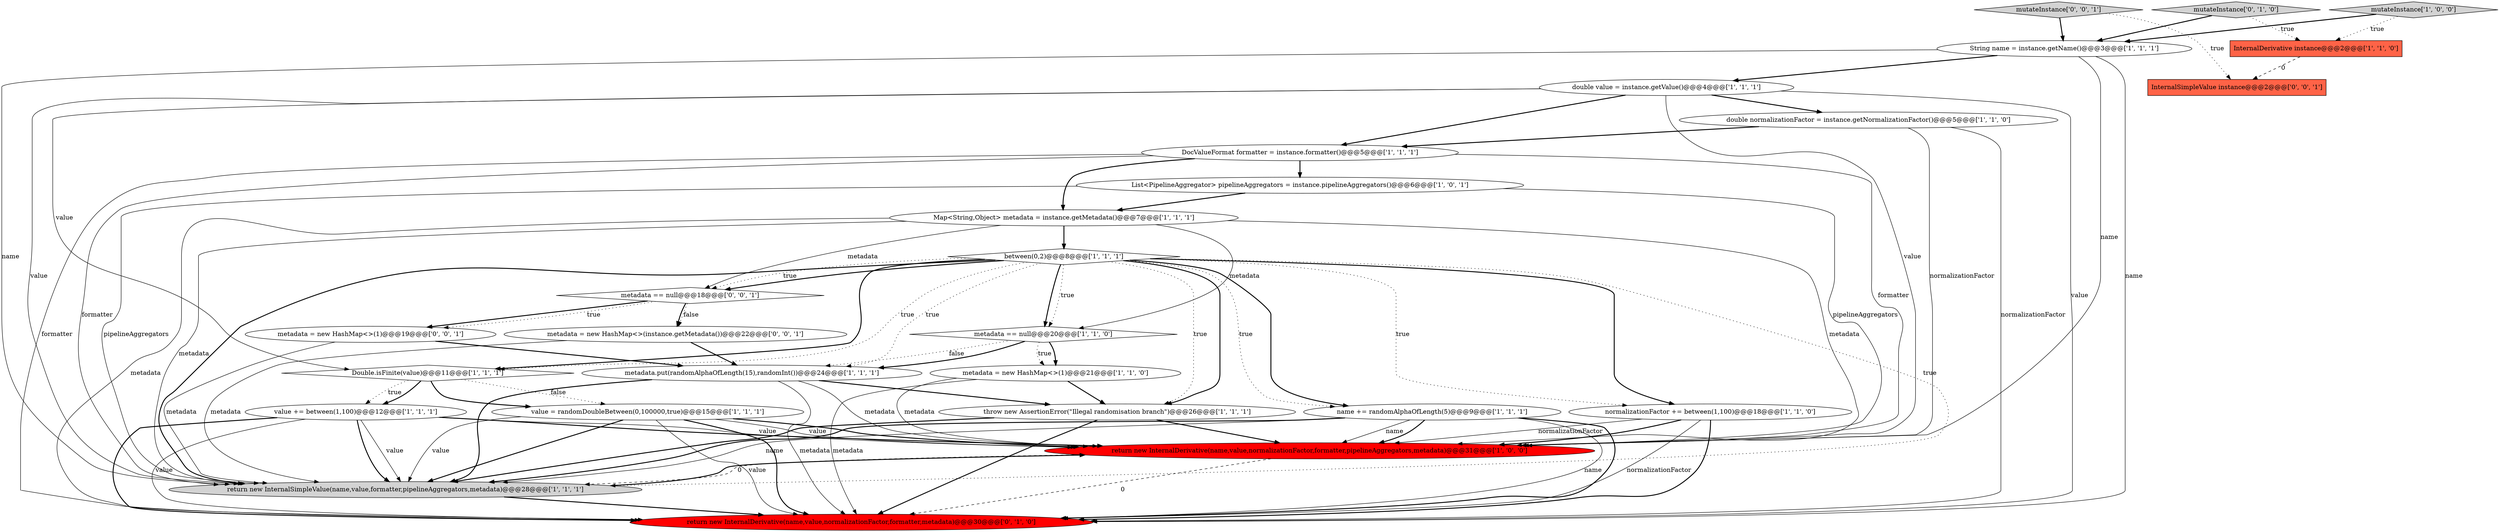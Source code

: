digraph {
0 [style = filled, label = "return new InternalDerivative(name,value,normalizationFactor,formatter,pipelineAggregators,metadata)@@@31@@@['1', '0', '0']", fillcolor = red, shape = ellipse image = "AAA1AAABBB1BBB"];
1 [style = filled, label = "return new InternalSimpleValue(name,value,formatter,pipelineAggregators,metadata)@@@28@@@['1', '1', '1']", fillcolor = lightgray, shape = ellipse image = "AAA0AAABBB1BBB"];
16 [style = filled, label = "value = randomDoubleBetween(0,100000,true)@@@15@@@['1', '1', '1']", fillcolor = white, shape = ellipse image = "AAA0AAABBB1BBB"];
11 [style = filled, label = "List<PipelineAggregator> pipelineAggregators = instance.pipelineAggregators()@@@6@@@['1', '0', '1']", fillcolor = white, shape = ellipse image = "AAA0AAABBB1BBB"];
18 [style = filled, label = "metadata = new HashMap<>(1)@@@21@@@['1', '1', '0']", fillcolor = white, shape = ellipse image = "AAA0AAABBB1BBB"];
17 [style = filled, label = "Double.isFinite(value)@@@11@@@['1', '1', '1']", fillcolor = white, shape = diamond image = "AAA0AAABBB1BBB"];
21 [style = filled, label = "mutateInstance['0', '1', '0']", fillcolor = lightgray, shape = diamond image = "AAA0AAABBB2BBB"];
12 [style = filled, label = "name += randomAlphaOfLength(5)@@@9@@@['1', '1', '1']", fillcolor = white, shape = ellipse image = "AAA0AAABBB1BBB"];
8 [style = filled, label = "value += between(1,100)@@@12@@@['1', '1', '1']", fillcolor = white, shape = ellipse image = "AAA0AAABBB1BBB"];
15 [style = filled, label = "metadata.put(randomAlphaOfLength(15),randomInt())@@@24@@@['1', '1', '1']", fillcolor = white, shape = ellipse image = "AAA0AAABBB1BBB"];
5 [style = filled, label = "between(0,2)@@@8@@@['1', '1', '1']", fillcolor = white, shape = diamond image = "AAA0AAABBB1BBB"];
3 [style = filled, label = "double value = instance.getValue()@@@4@@@['1', '1', '1']", fillcolor = white, shape = ellipse image = "AAA0AAABBB1BBB"];
2 [style = filled, label = "String name = instance.getName()@@@3@@@['1', '1', '1']", fillcolor = white, shape = ellipse image = "AAA0AAABBB1BBB"];
10 [style = filled, label = "double normalizationFactor = instance.getNormalizationFactor()@@@5@@@['1', '1', '0']", fillcolor = white, shape = ellipse image = "AAA0AAABBB1BBB"];
9 [style = filled, label = "metadata == null@@@20@@@['1', '1', '0']", fillcolor = white, shape = diamond image = "AAA0AAABBB1BBB"];
20 [style = filled, label = "return new InternalDerivative(name,value,normalizationFactor,formatter,metadata)@@@30@@@['0', '1', '0']", fillcolor = red, shape = ellipse image = "AAA1AAABBB2BBB"];
24 [style = filled, label = "mutateInstance['0', '0', '1']", fillcolor = lightgray, shape = diamond image = "AAA0AAABBB3BBB"];
22 [style = filled, label = "metadata = new HashMap<>(instance.getMetadata())@@@22@@@['0', '0', '1']", fillcolor = white, shape = ellipse image = "AAA0AAABBB3BBB"];
26 [style = filled, label = "metadata = new HashMap<>(1)@@@19@@@['0', '0', '1']", fillcolor = white, shape = ellipse image = "AAA0AAABBB3BBB"];
25 [style = filled, label = "metadata == null@@@18@@@['0', '0', '1']", fillcolor = white, shape = diamond image = "AAA0AAABBB3BBB"];
19 [style = filled, label = "DocValueFormat formatter = instance.formatter()@@@5@@@['1', '1', '1']", fillcolor = white, shape = ellipse image = "AAA0AAABBB1BBB"];
6 [style = filled, label = "InternalDerivative instance@@@2@@@['1', '1', '0']", fillcolor = tomato, shape = box image = "AAA0AAABBB1BBB"];
23 [style = filled, label = "InternalSimpleValue instance@@@2@@@['0', '0', '1']", fillcolor = tomato, shape = box image = "AAA0AAABBB3BBB"];
4 [style = filled, label = "mutateInstance['1', '0', '0']", fillcolor = lightgray, shape = diamond image = "AAA0AAABBB1BBB"];
13 [style = filled, label = "normalizationFactor += between(1,100)@@@18@@@['1', '1', '0']", fillcolor = white, shape = ellipse image = "AAA0AAABBB1BBB"];
7 [style = filled, label = "Map<String,Object> metadata = instance.getMetadata()@@@7@@@['1', '1', '1']", fillcolor = white, shape = ellipse image = "AAA0AAABBB1BBB"];
14 [style = filled, label = "throw new AssertionError(\"Illegal randomisation branch\")@@@26@@@['1', '1', '1']", fillcolor = white, shape = ellipse image = "AAA0AAABBB1BBB"];
16->0 [style = bold, label=""];
22->15 [style = bold, label=""];
5->9 [style = bold, label=""];
25->22 [style = bold, label=""];
10->19 [style = bold, label=""];
5->1 [style = dotted, label="true"];
1->20 [style = bold, label=""];
19->11 [style = bold, label=""];
13->0 [style = solid, label="normalizationFactor"];
19->20 [style = solid, label="formatter"];
5->12 [style = dotted, label="true"];
16->20 [style = solid, label="value"];
21->2 [style = bold, label=""];
8->0 [style = bold, label=""];
8->1 [style = bold, label=""];
19->1 [style = solid, label="formatter"];
17->8 [style = dotted, label="true"];
5->13 [style = dotted, label="true"];
8->20 [style = bold, label=""];
26->1 [style = solid, label="metadata"];
10->20 [style = solid, label="normalizationFactor"];
3->19 [style = bold, label=""];
25->22 [style = dotted, label="false"];
26->15 [style = bold, label=""];
5->9 [style = dotted, label="true"];
11->0 [style = solid, label="pipelineAggregators"];
17->16 [style = bold, label=""];
14->20 [style = bold, label=""];
9->15 [style = dotted, label="false"];
7->1 [style = solid, label="metadata"];
18->0 [style = solid, label="metadata"];
3->20 [style = solid, label="value"];
22->1 [style = solid, label="metadata"];
12->0 [style = solid, label="name"];
19->0 [style = solid, label="formatter"];
1->0 [style = bold, label=""];
4->2 [style = bold, label=""];
5->17 [style = bold, label=""];
12->1 [style = bold, label=""];
7->25 [style = solid, label="metadata"];
5->25 [style = bold, label=""];
3->10 [style = bold, label=""];
5->1 [style = bold, label=""];
7->5 [style = bold, label=""];
17->16 [style = dotted, label="false"];
5->25 [style = dotted, label="true"];
25->26 [style = bold, label=""];
7->0 [style = solid, label="metadata"];
15->20 [style = solid, label="metadata"];
16->0 [style = solid, label="value"];
16->1 [style = solid, label="value"];
16->20 [style = bold, label=""];
25->26 [style = dotted, label="true"];
13->0 [style = bold, label=""];
21->6 [style = dotted, label="true"];
17->8 [style = bold, label=""];
15->14 [style = bold, label=""];
13->20 [style = solid, label="normalizationFactor"];
8->1 [style = solid, label="value"];
12->20 [style = solid, label="name"];
2->3 [style = bold, label=""];
12->20 [style = bold, label=""];
11->1 [style = solid, label="pipelineAggregators"];
2->0 [style = solid, label="name"];
5->15 [style = dotted, label="true"];
18->20 [style = solid, label="metadata"];
9->18 [style = bold, label=""];
24->23 [style = dotted, label="true"];
16->1 [style = bold, label=""];
2->20 [style = solid, label="name"];
5->13 [style = bold, label=""];
8->20 [style = solid, label="value"];
3->17 [style = solid, label="value"];
15->1 [style = bold, label=""];
5->17 [style = dotted, label="true"];
4->6 [style = dotted, label="true"];
5->14 [style = dotted, label="true"];
24->2 [style = bold, label=""];
8->0 [style = solid, label="value"];
3->1 [style = solid, label="value"];
12->1 [style = solid, label="name"];
7->9 [style = solid, label="metadata"];
0->1 [style = dashed, label="0"];
15->0 [style = solid, label="metadata"];
5->14 [style = bold, label=""];
0->20 [style = dashed, label="0"];
12->0 [style = bold, label=""];
10->0 [style = solid, label="normalizationFactor"];
14->1 [style = bold, label=""];
7->20 [style = solid, label="metadata"];
14->0 [style = bold, label=""];
5->12 [style = bold, label=""];
9->15 [style = bold, label=""];
6->23 [style = dashed, label="0"];
9->18 [style = dotted, label="true"];
3->0 [style = solid, label="value"];
19->7 [style = bold, label=""];
18->14 [style = bold, label=""];
11->7 [style = bold, label=""];
2->1 [style = solid, label="name"];
13->20 [style = bold, label=""];
}
